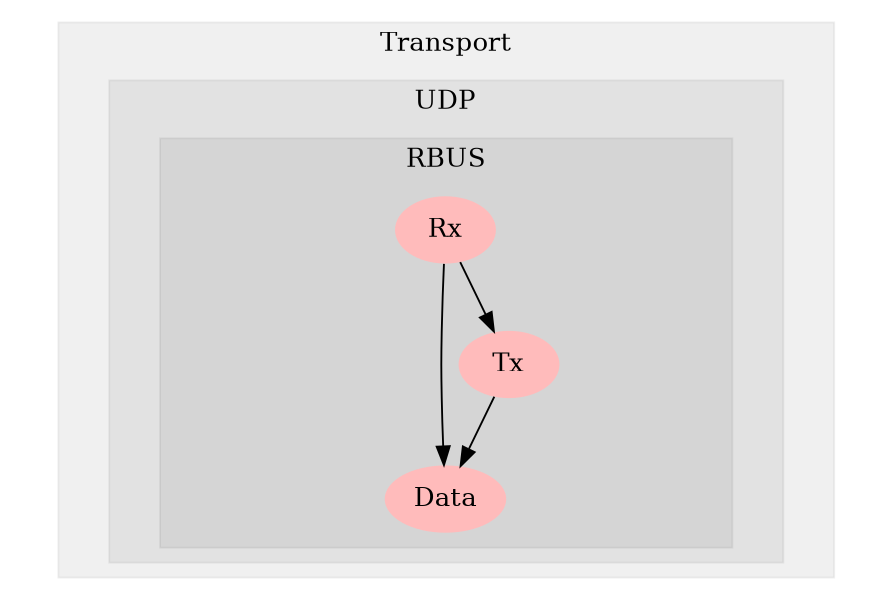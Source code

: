 digraph G {
size="6,4";
ratio="fill";
subgraph cluster_0 {
label="Transport";
color="#0000000F";
style="filled";
subgraph cluster_1 {
label="UDP";
color="#0000000F";
style="filled";
subgraph cluster_2 {
label="RBUS";
color="#0000000F";
style="filled";
u0[label="Data",style="filled",fillcolor="#ffbbbb",penwidth="0"];
u1[label="Tx",style="filled",fillcolor="#ffbbbb",penwidth="0"];
u2[label="Rx",style="filled",fillcolor="#ffbbbb",penwidth="0"];

}

}

}
u1 -> u0;
u2 -> u0;
u2 -> u1;

}
